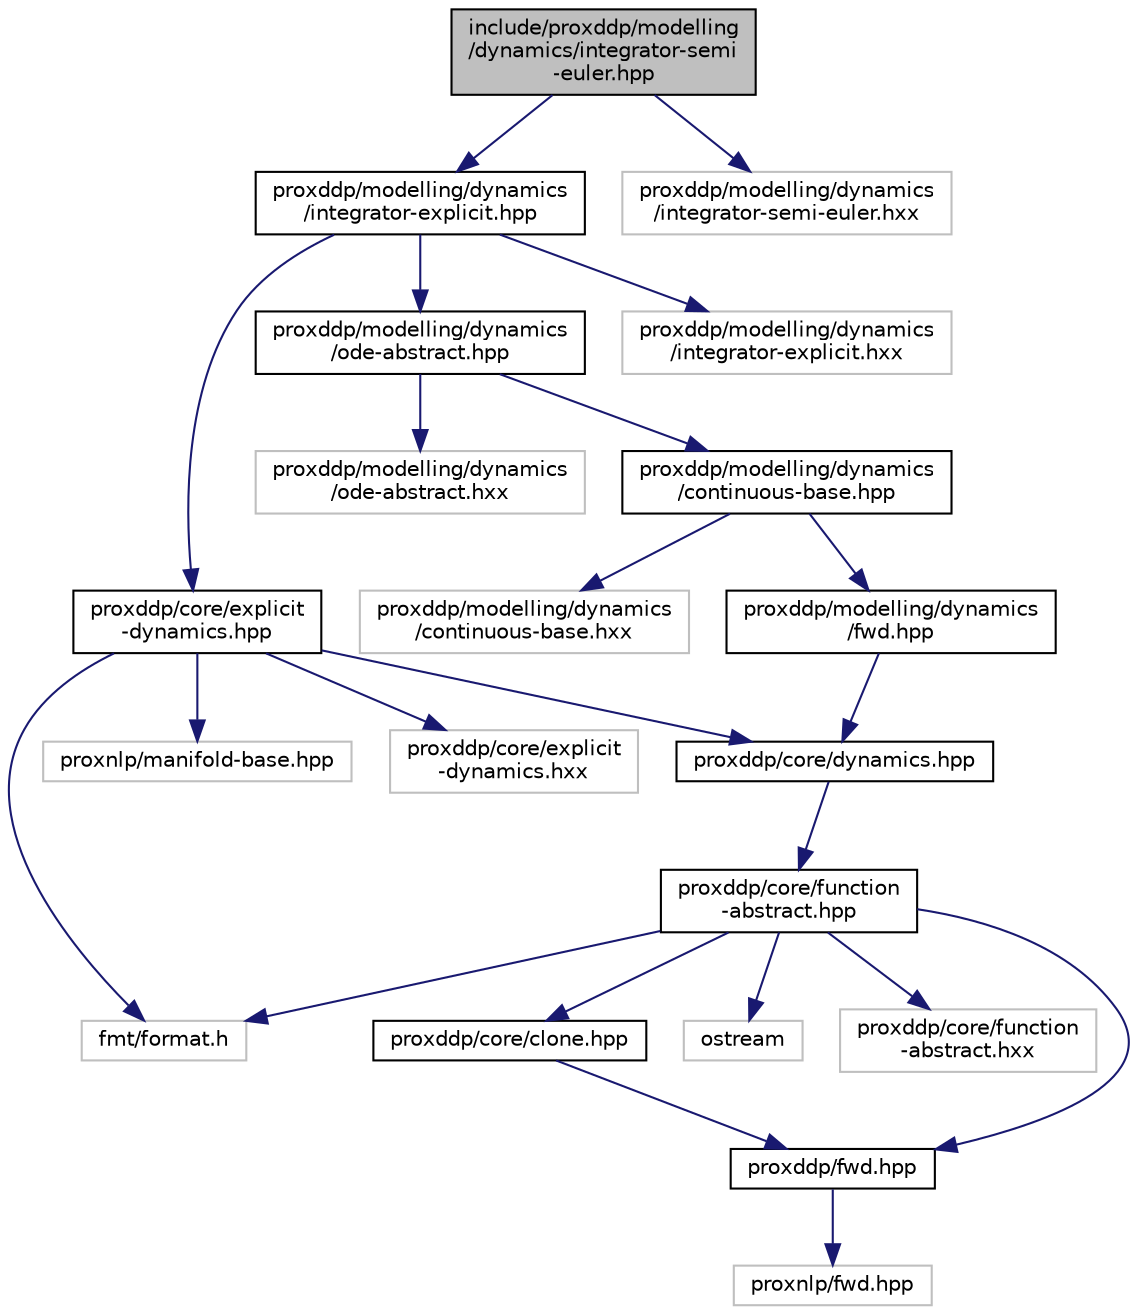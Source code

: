 digraph "include/proxddp/modelling/dynamics/integrator-semi-euler.hpp"
{
 // LATEX_PDF_SIZE
  bgcolor="transparent";
  edge [fontname="Helvetica",fontsize="10",labelfontname="Helvetica",labelfontsize="10"];
  node [fontname="Helvetica",fontsize="10",shape=record];
  Node1 [label="include/proxddp/modelling\l/dynamics/integrator-semi\l-euler.hpp",height=0.2,width=0.4,color="black", fillcolor="grey75", style="filled", fontcolor="black",tooltip=" "];
  Node1 -> Node2 [color="midnightblue",fontsize="10",style="solid",fontname="Helvetica"];
  Node2 [label="proxddp/modelling/dynamics\l/integrator-explicit.hpp",height=0.2,width=0.4,color="black",URL="$integrator-explicit_8hpp.html",tooltip="Base definitions for explicit integrators."];
  Node2 -> Node3 [color="midnightblue",fontsize="10",style="solid",fontname="Helvetica"];
  Node3 [label="proxddp/core/explicit\l-dynamics.hpp",height=0.2,width=0.4,color="black",URL="$explicit-dynamics_8hpp.html",tooltip=" "];
  Node3 -> Node4 [color="midnightblue",fontsize="10",style="solid",fontname="Helvetica"];
  Node4 [label="proxddp/core/dynamics.hpp",height=0.2,width=0.4,color="black",URL="$dynamics_8hpp.html",tooltip=" "];
  Node4 -> Node5 [color="midnightblue",fontsize="10",style="solid",fontname="Helvetica"];
  Node5 [label="proxddp/core/function\l-abstract.hpp",height=0.2,width=0.4,color="black",URL="$function-abstract_8hpp.html",tooltip="Base definitions for ternary functions."];
  Node5 -> Node6 [color="midnightblue",fontsize="10",style="solid",fontname="Helvetica"];
  Node6 [label="proxddp/fwd.hpp",height=0.2,width=0.4,color="black",URL="$fwd_8hpp.html",tooltip="Forward declarations."];
  Node6 -> Node7 [color="midnightblue",fontsize="10",style="solid",fontname="Helvetica"];
  Node7 [label="proxnlp/fwd.hpp",height=0.2,width=0.4,color="grey75",tooltip=" "];
  Node5 -> Node8 [color="midnightblue",fontsize="10",style="solid",fontname="Helvetica"];
  Node8 [label="proxddp/core/clone.hpp",height=0.2,width=0.4,color="black",URL="$clone_8hpp.html",tooltip=" "];
  Node8 -> Node6 [color="midnightblue",fontsize="10",style="solid",fontname="Helvetica"];
  Node5 -> Node9 [color="midnightblue",fontsize="10",style="solid",fontname="Helvetica"];
  Node9 [label="fmt/format.h",height=0.2,width=0.4,color="grey75",tooltip=" "];
  Node5 -> Node10 [color="midnightblue",fontsize="10",style="solid",fontname="Helvetica"];
  Node10 [label="ostream",height=0.2,width=0.4,color="grey75",tooltip=" "];
  Node5 -> Node11 [color="midnightblue",fontsize="10",style="solid",fontname="Helvetica"];
  Node11 [label="proxddp/core/function\l-abstract.hxx",height=0.2,width=0.4,color="grey75",tooltip=" "];
  Node3 -> Node12 [color="midnightblue",fontsize="10",style="solid",fontname="Helvetica"];
  Node12 [label="proxnlp/manifold-base.hpp",height=0.2,width=0.4,color="grey75",tooltip=" "];
  Node3 -> Node9 [color="midnightblue",fontsize="10",style="solid",fontname="Helvetica"];
  Node3 -> Node13 [color="midnightblue",fontsize="10",style="solid",fontname="Helvetica"];
  Node13 [label="proxddp/core/explicit\l-dynamics.hxx",height=0.2,width=0.4,color="grey75",tooltip=" "];
  Node2 -> Node14 [color="midnightblue",fontsize="10",style="solid",fontname="Helvetica"];
  Node14 [label="proxddp/modelling/dynamics\l/ode-abstract.hpp",height=0.2,width=0.4,color="black",URL="$ode-abstract_8hpp.html",tooltip="Defines a class representing ODEs."];
  Node14 -> Node15 [color="midnightblue",fontsize="10",style="solid",fontname="Helvetica"];
  Node15 [label="proxddp/modelling/dynamics\l/continuous-base.hpp",height=0.2,width=0.4,color="black",URL="$continuous-base_8hpp.html",tooltip="Base definitions for continuous dynamics."];
  Node15 -> Node16 [color="midnightblue",fontsize="10",style="solid",fontname="Helvetica"];
  Node16 [label="proxddp/modelling/dynamics\l/fwd.hpp",height=0.2,width=0.4,color="black",URL="$modelling_2dynamics_2fwd_8hpp.html",tooltip=" "];
  Node16 -> Node4 [color="midnightblue",fontsize="10",style="solid",fontname="Helvetica"];
  Node15 -> Node17 [color="midnightblue",fontsize="10",style="solid",fontname="Helvetica"];
  Node17 [label="proxddp/modelling/dynamics\l/continuous-base.hxx",height=0.2,width=0.4,color="grey75",tooltip=" "];
  Node14 -> Node18 [color="midnightblue",fontsize="10",style="solid",fontname="Helvetica"];
  Node18 [label="proxddp/modelling/dynamics\l/ode-abstract.hxx",height=0.2,width=0.4,color="grey75",tooltip=" "];
  Node2 -> Node19 [color="midnightblue",fontsize="10",style="solid",fontname="Helvetica"];
  Node19 [label="proxddp/modelling/dynamics\l/integrator-explicit.hxx",height=0.2,width=0.4,color="grey75",tooltip=" "];
  Node1 -> Node20 [color="midnightblue",fontsize="10",style="solid",fontname="Helvetica"];
  Node20 [label="proxddp/modelling/dynamics\l/integrator-semi-euler.hxx",height=0.2,width=0.4,color="grey75",tooltip=" "];
}
